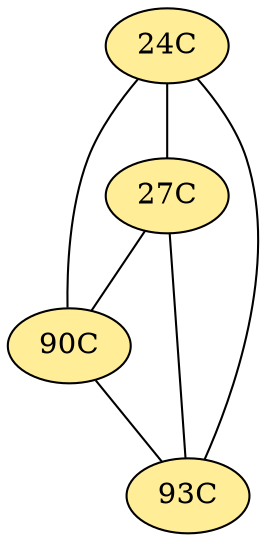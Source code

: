 // The Round Table
graph {
	"24C" [fillcolor="#FFED97" style=radial]
	"27C" [fillcolor="#FFED97" style=radial]
	"24C" -- "27C" [penwidth=1]
	"24C" [fillcolor="#FFED97" style=radial]
	"90C" [fillcolor="#FFED97" style=radial]
	"24C" -- "90C" [penwidth=1]
	"24C" [fillcolor="#FFED97" style=radial]
	"93C" [fillcolor="#FFED97" style=radial]
	"24C" -- "93C" [penwidth=1]
	"27C" [fillcolor="#FFED97" style=radial]
	"90C" [fillcolor="#FFED97" style=radial]
	"27C" -- "90C" [penwidth=1]
	"27C" [fillcolor="#FFED97" style=radial]
	"93C" [fillcolor="#FFED97" style=radial]
	"27C" -- "93C" [penwidth=1]
	"90C" [fillcolor="#FFED97" style=radial]
	"93C" [fillcolor="#FFED97" style=radial]
	"90C" -- "93C" [penwidth=1]
}
